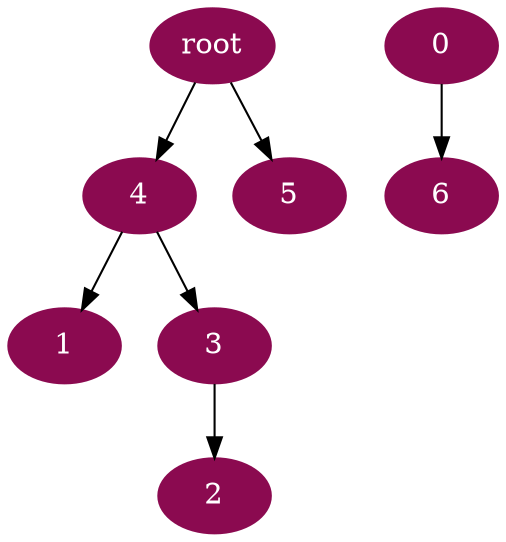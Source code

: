 digraph G {
node [color=deeppink4, style=filled, fontcolor=white];
4 -> 1;
3 -> 2;
4 -> 3;
"root" -> 4;
"root" -> 5;
0 -> 6;
}
